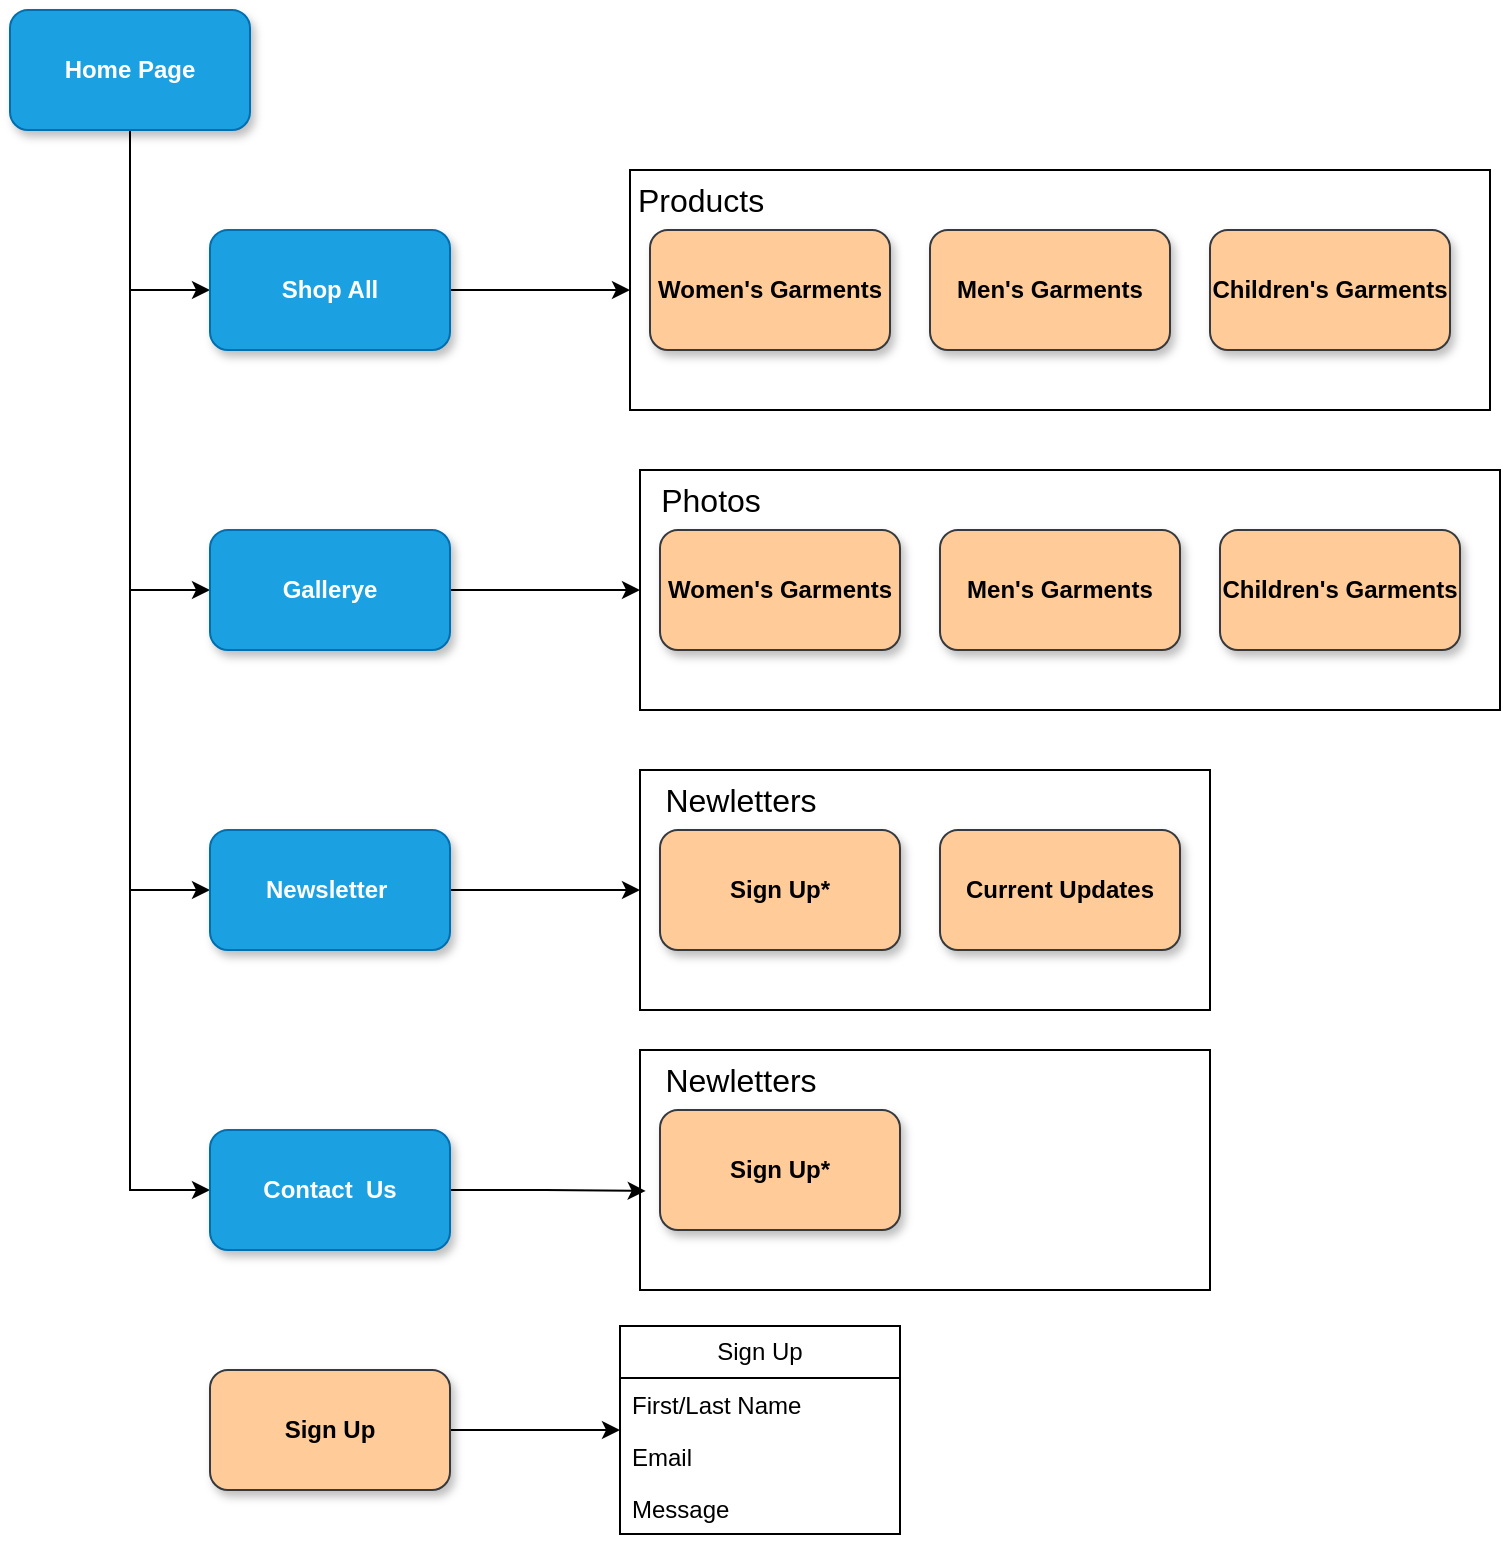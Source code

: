 <mxfile compressed="true" version="21.2.8" type="device"><diagram name="Page-1" id="b520641d-4fe3-3701-9064-5fc419738815"><mxGraphModel dx="1750" dy="1848" grid="1" gridSize="10" guides="1" tooltips="1" connect="1" arrows="1" fold="1" page="1" pageScale="1" pageWidth="850" pageHeight="800" background="none" math="0" shadow="0"><root><mxCell id="0"/><mxCell id="1" parent="0"/><mxCell id="BH-rw0V95hI08yYezEGL-7" style="edgeStyle=orthogonalEdgeStyle;rounded=0;orthogonalLoop=1;jettySize=auto;html=1;entryX=0;entryY=0.5;entryDx=0;entryDy=0;" edge="1" parent="1" source="BH-rw0V95hI08yYezEGL-3" target="BH-rw0V95hI08yYezEGL-4"><mxGeometry relative="1" as="geometry"/></mxCell><mxCell id="BH-rw0V95hI08yYezEGL-8" style="edgeStyle=orthogonalEdgeStyle;rounded=0;orthogonalLoop=1;jettySize=auto;html=1;entryX=0;entryY=0.5;entryDx=0;entryDy=0;" edge="1" parent="1" source="BH-rw0V95hI08yYezEGL-3" target="BH-rw0V95hI08yYezEGL-5"><mxGeometry relative="1" as="geometry"/></mxCell><mxCell id="BH-rw0V95hI08yYezEGL-12" style="edgeStyle=orthogonalEdgeStyle;rounded=0;orthogonalLoop=1;jettySize=auto;html=1;entryX=0;entryY=0.5;entryDx=0;entryDy=0;" edge="1" parent="1" source="BH-rw0V95hI08yYezEGL-3" target="BH-rw0V95hI08yYezEGL-10"><mxGeometry relative="1" as="geometry"/></mxCell><mxCell id="BH-rw0V95hI08yYezEGL-13" style="edgeStyle=orthogonalEdgeStyle;rounded=0;orthogonalLoop=1;jettySize=auto;html=1;entryX=0;entryY=0.5;entryDx=0;entryDy=0;" edge="1" parent="1" source="BH-rw0V95hI08yYezEGL-3" target="BH-rw0V95hI08yYezEGL-11"><mxGeometry relative="1" as="geometry"/></mxCell><mxCell id="BH-rw0V95hI08yYezEGL-3" value="&lt;b&gt;Home Page&lt;/b&gt;" style="rounded=1;whiteSpace=wrap;html=1;fillColor=#1ba1e2;strokeColor=#006EAF;fillStyle=auto;glass=0;shadow=1;fontColor=#ffffff;" vertex="1" parent="1"><mxGeometry x="53" y="-781" width="120" height="60" as="geometry"/></mxCell><mxCell id="BH-rw0V95hI08yYezEGL-16" style="edgeStyle=orthogonalEdgeStyle;rounded=0;orthogonalLoop=1;jettySize=auto;html=1;entryX=0;entryY=0.5;entryDx=0;entryDy=0;" edge="1" parent="1" source="BH-rw0V95hI08yYezEGL-4" target="BH-rw0V95hI08yYezEGL-14"><mxGeometry relative="1" as="geometry"/></mxCell><mxCell id="BH-rw0V95hI08yYezEGL-4" value="&lt;b&gt;Shop All&lt;/b&gt;" style="rounded=1;whiteSpace=wrap;html=1;fillColor=#1ba1e2;strokeColor=#006EAF;fillStyle=auto;glass=0;shadow=1;fontColor=#ffffff;" vertex="1" parent="1"><mxGeometry x="153" y="-671" width="120" height="60" as="geometry"/></mxCell><mxCell id="BH-rw0V95hI08yYezEGL-27" style="edgeStyle=orthogonalEdgeStyle;rounded=0;orthogonalLoop=1;jettySize=auto;html=1;exitX=1;exitY=0.5;exitDx=0;exitDy=0;entryX=0;entryY=0.5;entryDx=0;entryDy=0;" edge="1" parent="1" source="BH-rw0V95hI08yYezEGL-5" target="BH-rw0V95hI08yYezEGL-22"><mxGeometry relative="1" as="geometry"/></mxCell><mxCell id="BH-rw0V95hI08yYezEGL-5" value="&lt;b&gt;Gallerye&lt;/b&gt;" style="rounded=1;whiteSpace=wrap;html=1;fillColor=#1ba1e2;strokeColor=#006EAF;fillStyle=auto;glass=0;shadow=1;fontColor=#ffffff;" vertex="1" parent="1"><mxGeometry x="153" y="-521" width="120" height="60" as="geometry"/></mxCell><mxCell id="BH-rw0V95hI08yYezEGL-33" style="edgeStyle=orthogonalEdgeStyle;rounded=0;orthogonalLoop=1;jettySize=auto;html=1;exitX=1;exitY=0.5;exitDx=0;exitDy=0;entryX=0;entryY=0.5;entryDx=0;entryDy=0;" edge="1" parent="1" source="BH-rw0V95hI08yYezEGL-10" target="BH-rw0V95hI08yYezEGL-28"><mxGeometry relative="1" as="geometry"/></mxCell><mxCell id="BH-rw0V95hI08yYezEGL-10" value="&lt;b&gt;Newsletter&amp;nbsp;&lt;/b&gt;" style="rounded=1;whiteSpace=wrap;html=1;fillColor=#1ba1e2;strokeColor=#006EAF;fillStyle=auto;glass=0;shadow=1;fontColor=#ffffff;" vertex="1" parent="1"><mxGeometry x="153" y="-371" width="120" height="60" as="geometry"/></mxCell><mxCell id="BH-rw0V95hI08yYezEGL-38" style="edgeStyle=orthogonalEdgeStyle;rounded=0;orthogonalLoop=1;jettySize=auto;html=1;exitX=1;exitY=0.5;exitDx=0;exitDy=0;entryX=0.01;entryY=0.587;entryDx=0;entryDy=0;entryPerimeter=0;" edge="1" parent="1" source="BH-rw0V95hI08yYezEGL-11" target="BH-rw0V95hI08yYezEGL-34"><mxGeometry relative="1" as="geometry"/></mxCell><mxCell id="BH-rw0V95hI08yYezEGL-11" value="&lt;b&gt;Contact&amp;nbsp; Us&lt;/b&gt;" style="rounded=1;whiteSpace=wrap;html=1;fillColor=#1ba1e2;strokeColor=#006EAF;fillStyle=auto;glass=0;shadow=1;fontColor=#ffffff;" vertex="1" parent="1"><mxGeometry x="153" y="-221" width="120" height="60" as="geometry"/></mxCell><mxCell id="BH-rw0V95hI08yYezEGL-14" value="" style="rounded=0;whiteSpace=wrap;html=1;fillColor=none;align=center;" vertex="1" parent="1"><mxGeometry x="363" y="-701" width="430" height="120" as="geometry"/></mxCell><mxCell id="BH-rw0V95hI08yYezEGL-15" value="&lt;font style=&quot;font-size: 16px;&quot;&gt;Products&lt;/font&gt;" style="text;html=1;align=center;verticalAlign=middle;resizable=0;points=[];autosize=1;strokeColor=none;fillColor=none;" vertex="1" parent="1"><mxGeometry x="353" y="-701" width="90" height="30" as="geometry"/></mxCell><mxCell id="BH-rw0V95hI08yYezEGL-17" value="&lt;b&gt;Women's Garments&lt;/b&gt;" style="rounded=1;whiteSpace=wrap;html=1;fillColor=#ffcc99;strokeColor=#36393d;fillStyle=auto;glass=0;shadow=1;" vertex="1" parent="1"><mxGeometry x="373" y="-671" width="120" height="60" as="geometry"/></mxCell><mxCell id="BH-rw0V95hI08yYezEGL-18" value="&lt;b&gt;Men's Garments&lt;/b&gt;" style="rounded=1;whiteSpace=wrap;html=1;fillColor=#ffcc99;strokeColor=#36393d;fillStyle=auto;glass=0;shadow=1;" vertex="1" parent="1"><mxGeometry x="513" y="-671" width="120" height="60" as="geometry"/></mxCell><mxCell id="BH-rw0V95hI08yYezEGL-21" value="&lt;b&gt;Children's Garments&lt;/b&gt;" style="rounded=1;whiteSpace=wrap;html=1;fillColor=#ffcc99;strokeColor=#36393d;fillStyle=auto;glass=0;shadow=1;" vertex="1" parent="1"><mxGeometry x="653" y="-671" width="120" height="60" as="geometry"/></mxCell><mxCell id="BH-rw0V95hI08yYezEGL-22" value="" style="rounded=0;whiteSpace=wrap;html=1;fillColor=none;align=center;" vertex="1" parent="1"><mxGeometry x="368" y="-551" width="430" height="120" as="geometry"/></mxCell><mxCell id="BH-rw0V95hI08yYezEGL-23" value="&lt;font style=&quot;font-size: 16px;&quot;&gt;Photos&lt;/font&gt;" style="text;html=1;align=center;verticalAlign=middle;resizable=0;points=[];autosize=1;strokeColor=none;fillColor=none;" vertex="1" parent="1"><mxGeometry x="368" y="-551" width="70" height="30" as="geometry"/></mxCell><mxCell id="BH-rw0V95hI08yYezEGL-24" value="&lt;b&gt;Women's Garments&lt;/b&gt;" style="rounded=1;whiteSpace=wrap;html=1;fillColor=#ffcc99;strokeColor=#36393d;fillStyle=auto;glass=0;shadow=1;" vertex="1" parent="1"><mxGeometry x="378" y="-521" width="120" height="60" as="geometry"/></mxCell><mxCell id="BH-rw0V95hI08yYezEGL-25" value="&lt;b&gt;Men's Garments&lt;/b&gt;" style="rounded=1;whiteSpace=wrap;html=1;fillColor=#ffcc99;strokeColor=#36393d;fillStyle=auto;glass=0;shadow=1;" vertex="1" parent="1"><mxGeometry x="518" y="-521" width="120" height="60" as="geometry"/></mxCell><mxCell id="BH-rw0V95hI08yYezEGL-26" value="&lt;b&gt;Children's Garments&lt;/b&gt;" style="rounded=1;whiteSpace=wrap;html=1;fillColor=#ffcc99;strokeColor=#36393d;fillStyle=auto;glass=0;shadow=1;" vertex="1" parent="1"><mxGeometry x="658" y="-521" width="120" height="60" as="geometry"/></mxCell><mxCell id="BH-rw0V95hI08yYezEGL-28" value="" style="rounded=0;whiteSpace=wrap;html=1;fillColor=none;align=center;" vertex="1" parent="1"><mxGeometry x="368" y="-401" width="285" height="120" as="geometry"/></mxCell><mxCell id="BH-rw0V95hI08yYezEGL-29" value="&lt;font style=&quot;font-size: 16px;&quot;&gt;Newletters&lt;/font&gt;" style="text;html=1;align=center;verticalAlign=middle;resizable=0;points=[];autosize=1;strokeColor=none;fillColor=none;" vertex="1" parent="1"><mxGeometry x="368" y="-401" width="100" height="30" as="geometry"/></mxCell><mxCell id="BH-rw0V95hI08yYezEGL-30" value="&lt;b&gt;Sign Up*&lt;/b&gt;" style="rounded=1;whiteSpace=wrap;html=1;fillColor=#ffcc99;strokeColor=#36393d;fillStyle=auto;glass=0;shadow=1;" vertex="1" parent="1"><mxGeometry x="378" y="-371" width="120" height="60" as="geometry"/></mxCell><mxCell id="BH-rw0V95hI08yYezEGL-31" value="&lt;b&gt;Current Updates&lt;/b&gt;" style="rounded=1;whiteSpace=wrap;html=1;fillColor=#ffcc99;strokeColor=#36393d;fillStyle=auto;glass=0;shadow=1;" vertex="1" parent="1"><mxGeometry x="518" y="-371" width="120" height="60" as="geometry"/></mxCell><mxCell id="BH-rw0V95hI08yYezEGL-34" value="" style="rounded=0;whiteSpace=wrap;html=1;fillColor=none;align=center;" vertex="1" parent="1"><mxGeometry x="368" y="-261" width="285" height="120" as="geometry"/></mxCell><mxCell id="BH-rw0V95hI08yYezEGL-35" value="&lt;font style=&quot;font-size: 16px;&quot;&gt;Newletters&lt;/font&gt;" style="text;html=1;align=center;verticalAlign=middle;resizable=0;points=[];autosize=1;strokeColor=none;fillColor=none;" vertex="1" parent="1"><mxGeometry x="368" y="-261" width="100" height="30" as="geometry"/></mxCell><mxCell id="BH-rw0V95hI08yYezEGL-36" value="&lt;b&gt;Sign Up*&lt;/b&gt;" style="rounded=1;whiteSpace=wrap;html=1;fillColor=#ffcc99;strokeColor=#36393d;fillStyle=auto;glass=0;shadow=1;" vertex="1" parent="1"><mxGeometry x="378" y="-231" width="120" height="60" as="geometry"/></mxCell><mxCell id="BH-rw0V95hI08yYezEGL-44" style="edgeStyle=orthogonalEdgeStyle;rounded=0;orthogonalLoop=1;jettySize=auto;html=1;exitX=1;exitY=0.5;exitDx=0;exitDy=0;entryX=0;entryY=0.5;entryDx=0;entryDy=0;" edge="1" parent="1" source="BH-rw0V95hI08yYezEGL-39" target="BH-rw0V95hI08yYezEGL-40"><mxGeometry relative="1" as="geometry"/></mxCell><mxCell id="BH-rw0V95hI08yYezEGL-39" value="&lt;b&gt;Sign Up&lt;/b&gt;" style="rounded=1;whiteSpace=wrap;html=1;fillColor=#ffcc99;strokeColor=#36393d;fillStyle=auto;glass=0;shadow=1;" vertex="1" parent="1"><mxGeometry x="153" y="-101" width="120" height="60" as="geometry"/></mxCell><mxCell id="BH-rw0V95hI08yYezEGL-40" value="Sign Up" style="swimlane;fontStyle=0;childLayout=stackLayout;horizontal=1;startSize=26;fillColor=none;horizontalStack=0;resizeParent=1;resizeParentMax=0;resizeLast=0;collapsible=1;marginBottom=0;whiteSpace=wrap;html=1;" vertex="1" parent="1"><mxGeometry x="358" y="-123" width="140" height="104" as="geometry"/></mxCell><mxCell id="BH-rw0V95hI08yYezEGL-41" value="First/Last Name" style="text;strokeColor=none;fillColor=none;align=left;verticalAlign=top;spacingLeft=4;spacingRight=4;overflow=hidden;rotatable=0;points=[[0,0.5],[1,0.5]];portConstraint=eastwest;whiteSpace=wrap;html=1;" vertex="1" parent="BH-rw0V95hI08yYezEGL-40"><mxGeometry y="26" width="140" height="26" as="geometry"/></mxCell><mxCell id="BH-rw0V95hI08yYezEGL-42" value="Email" style="text;strokeColor=none;fillColor=none;align=left;verticalAlign=top;spacingLeft=4;spacingRight=4;overflow=hidden;rotatable=0;points=[[0,0.5],[1,0.5]];portConstraint=eastwest;whiteSpace=wrap;html=1;" vertex="1" parent="BH-rw0V95hI08yYezEGL-40"><mxGeometry y="52" width="140" height="26" as="geometry"/></mxCell><mxCell id="BH-rw0V95hI08yYezEGL-43" value="Message" style="text;strokeColor=none;fillColor=none;align=left;verticalAlign=top;spacingLeft=4;spacingRight=4;overflow=hidden;rotatable=0;points=[[0,0.5],[1,0.5]];portConstraint=eastwest;whiteSpace=wrap;html=1;" vertex="1" parent="BH-rw0V95hI08yYezEGL-40"><mxGeometry y="78" width="140" height="26" as="geometry"/></mxCell></root></mxGraphModel></diagram></mxfile>